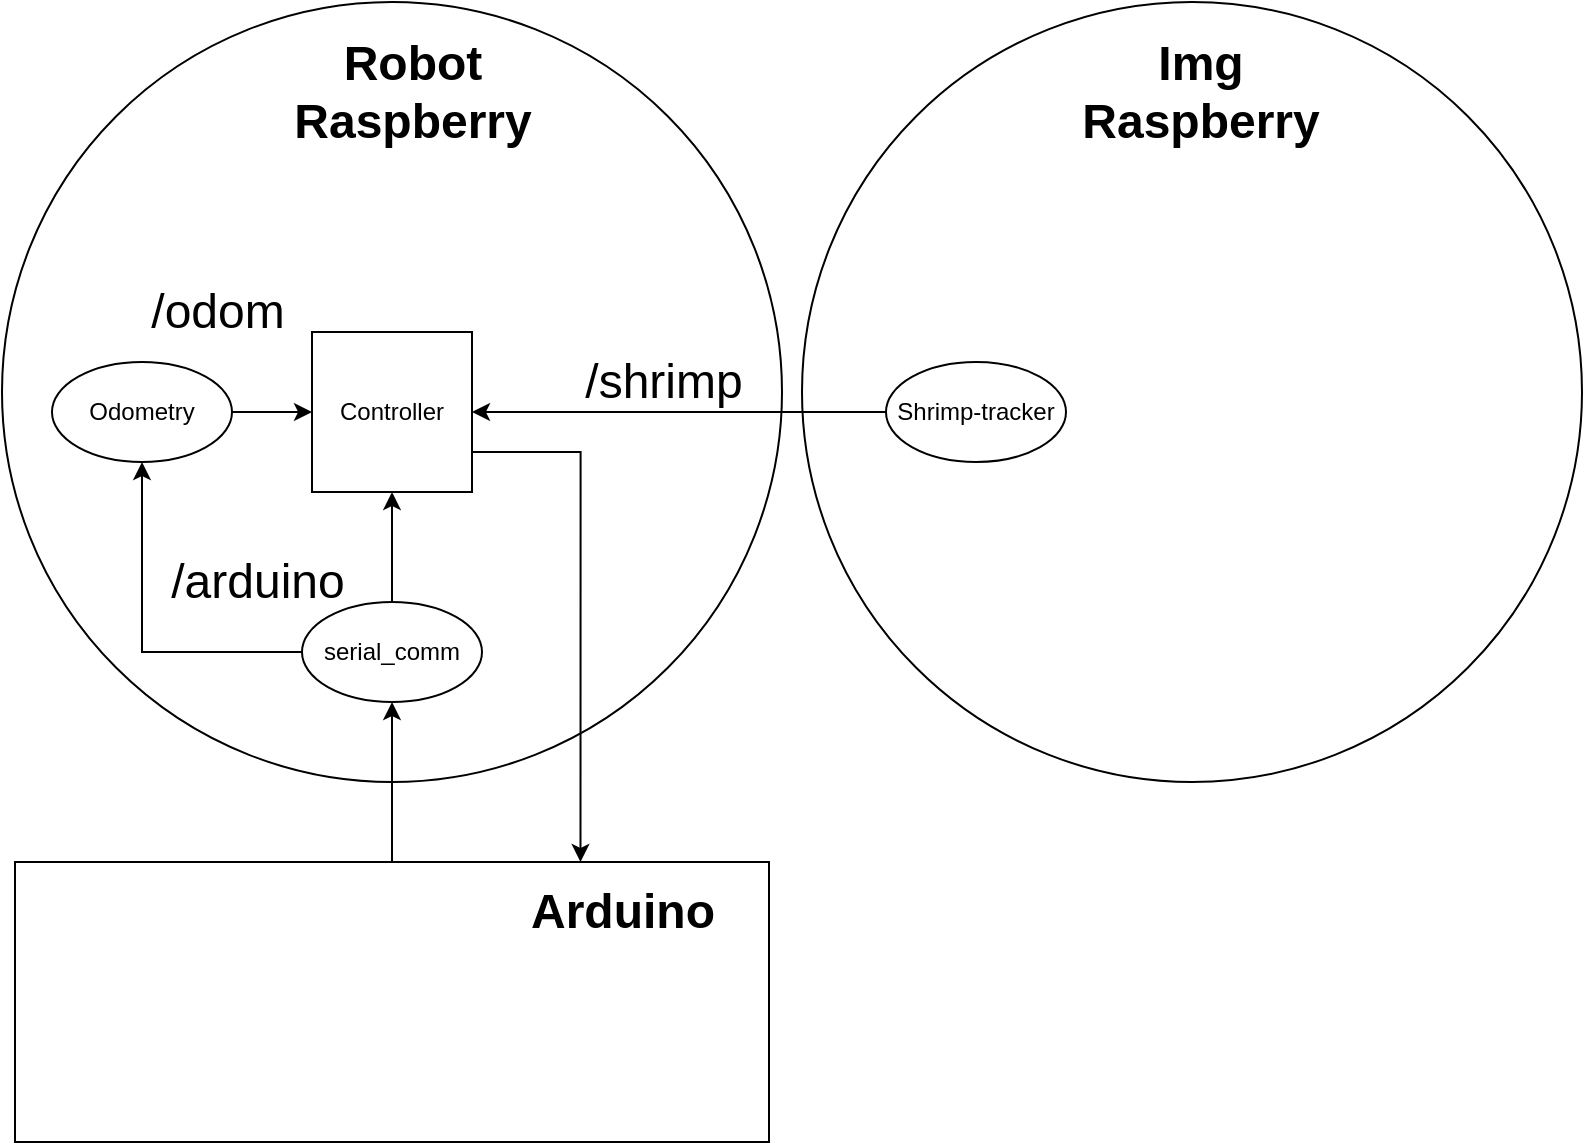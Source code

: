 <mxfile version="12.2.3" type="device" pages="1"><diagram id="ysRMwQSIb_zkEHtOpBCq" name="Page-1"><mxGraphModel dx="1340" dy="744" grid="1" gridSize="10" guides="1" tooltips="1" connect="1" arrows="1" fold="1" page="1" pageScale="1" pageWidth="850" pageHeight="1100" math="0" shadow="0"><root><mxCell id="0"/><mxCell id="1" parent="0"/><mxCell id="hpyg0ySHgJREN_mAISRW-10" value="" style="ellipse;whiteSpace=wrap;html=1;aspect=fixed;align=left;" vertex="1" parent="1"><mxGeometry x="430" y="90" width="390" height="390" as="geometry"/></mxCell><mxCell id="hpyg0ySHgJREN_mAISRW-3" value="" style="ellipse;whiteSpace=wrap;html=1;aspect=fixed;align=left;" vertex="1" parent="1"><mxGeometry x="30" y="90" width="390" height="390" as="geometry"/></mxCell><mxCell id="hpyg0ySHgJREN_mAISRW-25" style="edgeStyle=orthogonalEdgeStyle;rounded=0;orthogonalLoop=1;jettySize=auto;html=1;exitX=1;exitY=0.75;exitDx=0;exitDy=0;entryX=0.75;entryY=0;entryDx=0;entryDy=0;fontSize=24;" edge="1" parent="1" source="hpyg0ySHgJREN_mAISRW-1" target="hpyg0ySHgJREN_mAISRW-21"><mxGeometry relative="1" as="geometry"/></mxCell><mxCell id="hpyg0ySHgJREN_mAISRW-1" value="Controller" style="whiteSpace=wrap;html=1;aspect=fixed;" vertex="1" parent="1"><mxGeometry x="185" y="255" width="80" height="80" as="geometry"/></mxCell><mxCell id="hpyg0ySHgJREN_mAISRW-17" style="edgeStyle=orthogonalEdgeStyle;rounded=0;orthogonalLoop=1;jettySize=auto;html=1;exitX=0;exitY=0.5;exitDx=0;exitDy=0;entryX=0.5;entryY=1;entryDx=0;entryDy=0;fontSize=24;" edge="1" parent="1" source="hpyg0ySHgJREN_mAISRW-2" target="hpyg0ySHgJREN_mAISRW-8"><mxGeometry relative="1" as="geometry"/></mxCell><mxCell id="hpyg0ySHgJREN_mAISRW-2" value="serial_comm" style="ellipse;whiteSpace=wrap;html=1;" vertex="1" parent="1"><mxGeometry x="180" y="390" width="90" height="50" as="geometry"/></mxCell><mxCell id="hpyg0ySHgJREN_mAISRW-4" value="&lt;div&gt;Robot Raspberry&lt;br&gt;&lt;/div&gt;" style="text;html=1;strokeColor=none;fillColor=none;align=center;verticalAlign=middle;whiteSpace=wrap;rounded=0;fontSize=24;fontStyle=1" vertex="1" parent="1"><mxGeometry x="177.5" y="120" width="115" height="30" as="geometry"/></mxCell><mxCell id="hpyg0ySHgJREN_mAISRW-16" style="edgeStyle=orthogonalEdgeStyle;rounded=0;orthogonalLoop=1;jettySize=auto;html=1;exitX=1;exitY=0.5;exitDx=0;exitDy=0;entryX=0;entryY=0.5;entryDx=0;entryDy=0;fontSize=24;" edge="1" parent="1" source="hpyg0ySHgJREN_mAISRW-8" target="hpyg0ySHgJREN_mAISRW-1"><mxGeometry relative="1" as="geometry"/></mxCell><mxCell id="hpyg0ySHgJREN_mAISRW-8" value="Odometry" style="ellipse;whiteSpace=wrap;html=1;" vertex="1" parent="1"><mxGeometry x="55" y="270" width="90" height="50" as="geometry"/></mxCell><mxCell id="hpyg0ySHgJREN_mAISRW-11" value="Img Raspberry" style="text;html=1;strokeColor=none;fillColor=none;align=center;verticalAlign=middle;whiteSpace=wrap;rounded=0;fontSize=24;fontStyle=1" vertex="1" parent="1"><mxGeometry x="572" y="120" width="115" height="30" as="geometry"/></mxCell><mxCell id="hpyg0ySHgJREN_mAISRW-13" style="edgeStyle=orthogonalEdgeStyle;rounded=0;orthogonalLoop=1;jettySize=auto;html=1;exitX=0;exitY=0.5;exitDx=0;exitDy=0;entryX=1;entryY=0.5;entryDx=0;entryDy=0;fontSize=24;" edge="1" parent="1" source="hpyg0ySHgJREN_mAISRW-12" target="hpyg0ySHgJREN_mAISRW-1"><mxGeometry relative="1" as="geometry"/></mxCell><mxCell id="hpyg0ySHgJREN_mAISRW-12" value="Shrimp-tracker" style="ellipse;whiteSpace=wrap;html=1;" vertex="1" parent="1"><mxGeometry x="472" y="270" width="90" height="50" as="geometry"/></mxCell><mxCell id="hpyg0ySHgJREN_mAISRW-15" style="edgeStyle=orthogonalEdgeStyle;rounded=0;orthogonalLoop=1;jettySize=auto;html=1;exitX=0.5;exitY=0;exitDx=0;exitDy=0;entryX=0.5;entryY=1;entryDx=0;entryDy=0;fontSize=24;exitPerimeter=0;" edge="1" parent="1" source="hpyg0ySHgJREN_mAISRW-2" target="hpyg0ySHgJREN_mAISRW-1"><mxGeometry relative="1" as="geometry"><mxPoint x="235" y="400" as="sourcePoint"/><mxPoint x="235" y="345" as="targetPoint"/></mxGeometry></mxCell><mxCell id="hpyg0ySHgJREN_mAISRW-18" value="&lt;div&gt;/shrimp&lt;/div&gt;" style="text;html=1;strokeColor=none;fillColor=none;align=center;verticalAlign=middle;whiteSpace=wrap;rounded=0;fontSize=24;" vertex="1" parent="1"><mxGeometry x="340.5" y="270" width="40" height="20" as="geometry"/></mxCell><mxCell id="hpyg0ySHgJREN_mAISRW-19" value="&lt;div&gt;/arduino&lt;/div&gt;" style="text;html=1;strokeColor=none;fillColor=none;align=center;verticalAlign=middle;whiteSpace=wrap;rounded=0;fontSize=24;" vertex="1" parent="1"><mxGeometry x="137.5" y="370" width="40" height="20" as="geometry"/></mxCell><mxCell id="hpyg0ySHgJREN_mAISRW-20" value="&lt;div&gt;/odom&lt;/div&gt;" style="text;html=1;strokeColor=none;fillColor=none;align=center;verticalAlign=middle;whiteSpace=wrap;rounded=0;fontSize=24;" vertex="1" parent="1"><mxGeometry x="117.5" y="235" width="40" height="20" as="geometry"/></mxCell><mxCell id="hpyg0ySHgJREN_mAISRW-24" style="edgeStyle=orthogonalEdgeStyle;rounded=0;orthogonalLoop=1;jettySize=auto;html=1;exitX=0.5;exitY=0;exitDx=0;exitDy=0;entryX=0.5;entryY=1;entryDx=0;entryDy=0;fontSize=24;" edge="1" parent="1" source="hpyg0ySHgJREN_mAISRW-21" target="hpyg0ySHgJREN_mAISRW-2"><mxGeometry relative="1" as="geometry"/></mxCell><mxCell id="hpyg0ySHgJREN_mAISRW-21" value="" style="rounded=0;whiteSpace=wrap;html=1;fontSize=24;" vertex="1" parent="1"><mxGeometry x="36.5" y="520" width="377" height="140" as="geometry"/></mxCell><mxCell id="hpyg0ySHgJREN_mAISRW-23" value="Arduino" style="text;html=1;strokeColor=none;fillColor=none;align=center;verticalAlign=middle;whiteSpace=wrap;rounded=0;fontSize=24;fontStyle=1" vertex="1" parent="1"><mxGeometry x="283" y="530" width="115" height="30" as="geometry"/></mxCell></root></mxGraphModel></diagram></mxfile>